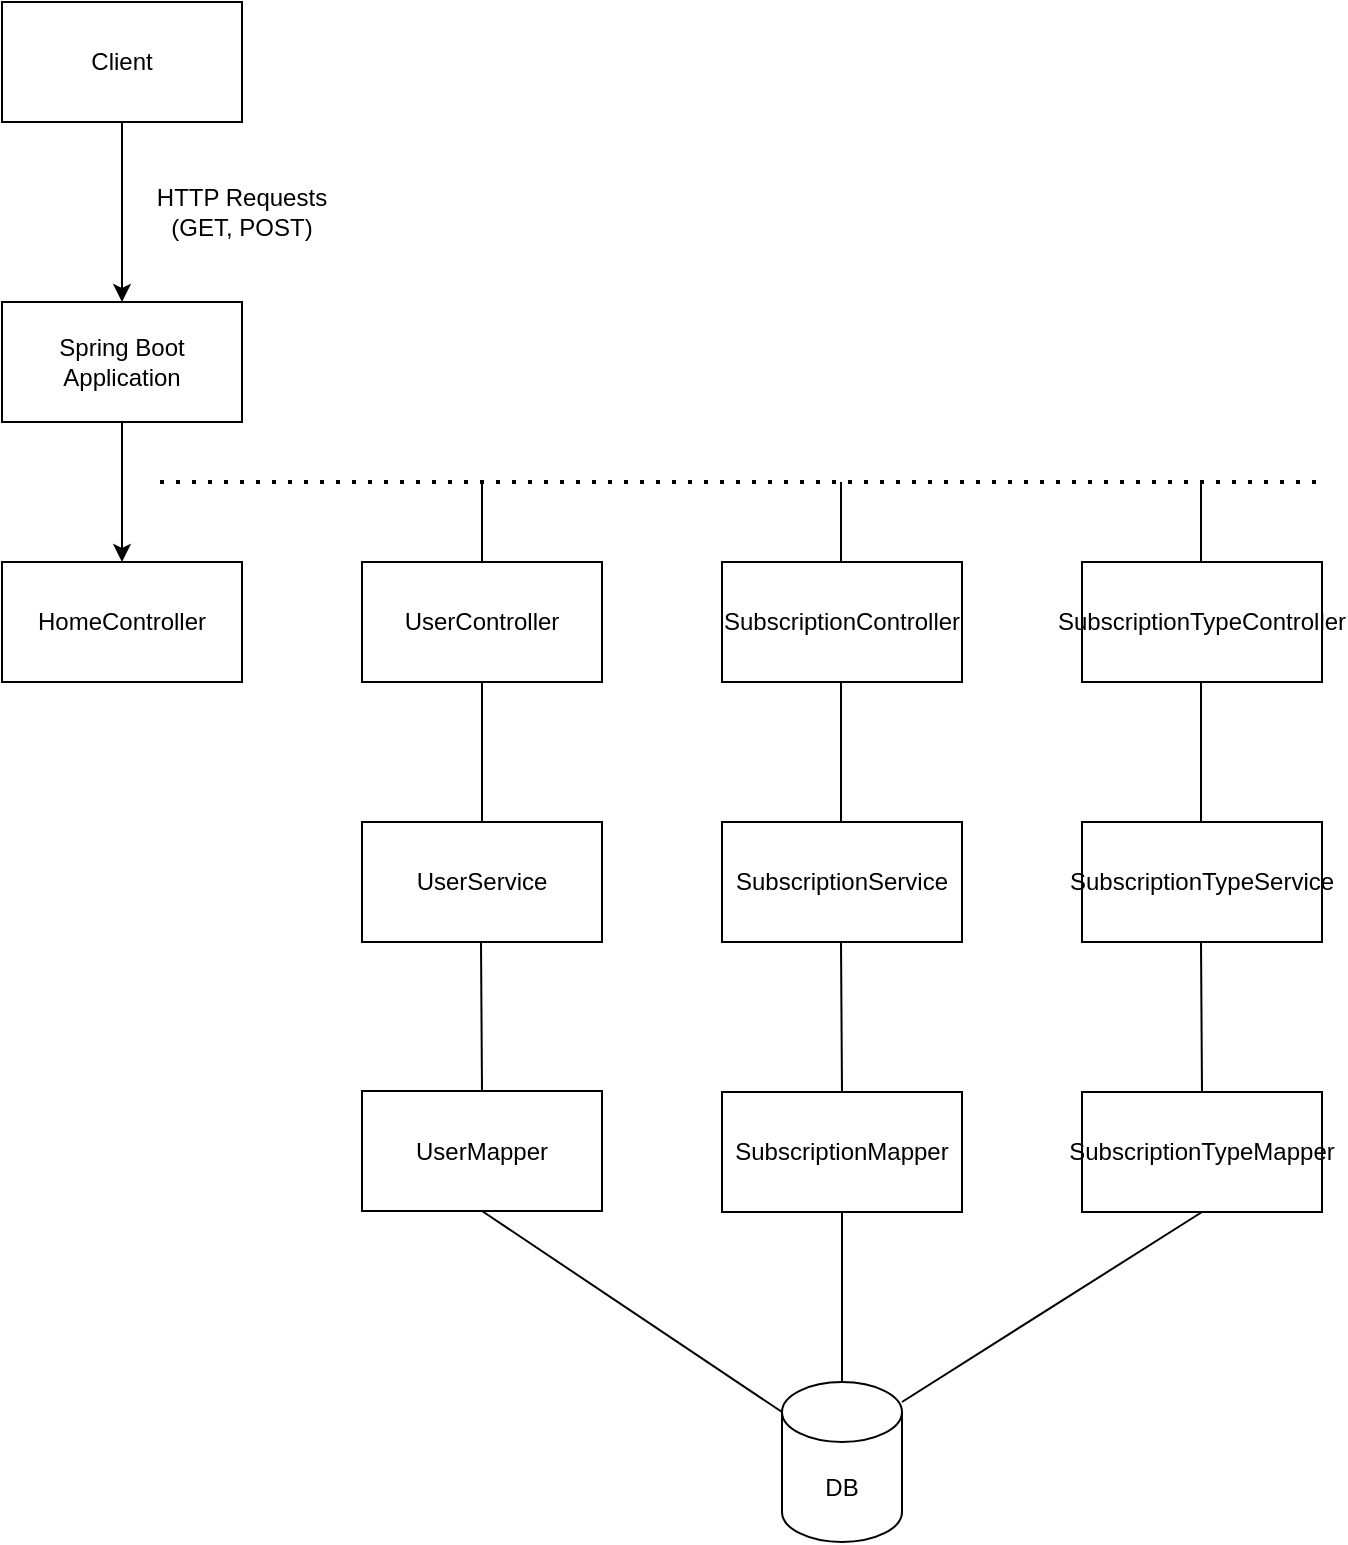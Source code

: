 <mxfile version="23.1.1" type="device">
  <diagram name="페이지-1" id="7_rwAZmwnSvFNCY5HTcD">
    <mxGraphModel dx="1853" dy="651" grid="1" gridSize="10" guides="1" tooltips="1" connect="1" arrows="1" fold="1" page="1" pageScale="1" pageWidth="827" pageHeight="1169" math="0" shadow="0">
      <root>
        <mxCell id="0" />
        <mxCell id="1" parent="0" />
        <mxCell id="KLxZkpvuoMTJ0OZ-wteT-3" style="edgeStyle=orthogonalEdgeStyle;rounded=0;orthogonalLoop=1;jettySize=auto;html=1;entryX=0.5;entryY=0;entryDx=0;entryDy=0;" edge="1" parent="1" source="KLxZkpvuoMTJ0OZ-wteT-1" target="KLxZkpvuoMTJ0OZ-wteT-2">
          <mxGeometry relative="1" as="geometry" />
        </mxCell>
        <mxCell id="KLxZkpvuoMTJ0OZ-wteT-1" value="Client" style="rounded=0;whiteSpace=wrap;html=1;" vertex="1" parent="1">
          <mxGeometry x="-40" y="40" width="120" height="60" as="geometry" />
        </mxCell>
        <mxCell id="KLxZkpvuoMTJ0OZ-wteT-6" style="edgeStyle=orthogonalEdgeStyle;rounded=0;orthogonalLoop=1;jettySize=auto;html=1;entryX=0.5;entryY=0;entryDx=0;entryDy=0;" edge="1" parent="1" source="KLxZkpvuoMTJ0OZ-wteT-2" target="KLxZkpvuoMTJ0OZ-wteT-5">
          <mxGeometry relative="1" as="geometry" />
        </mxCell>
        <mxCell id="KLxZkpvuoMTJ0OZ-wteT-2" value="Spring Boot Application&lt;br&gt;" style="rounded=0;whiteSpace=wrap;html=1;" vertex="1" parent="1">
          <mxGeometry x="-40" y="190" width="120" height="60" as="geometry" />
        </mxCell>
        <mxCell id="KLxZkpvuoMTJ0OZ-wteT-4" value="HTTP Requests (GET, POST)" style="text;html=1;strokeColor=none;fillColor=none;align=center;verticalAlign=middle;whiteSpace=wrap;rounded=0;" vertex="1" parent="1">
          <mxGeometry x="30" y="130" width="100" height="30" as="geometry" />
        </mxCell>
        <mxCell id="KLxZkpvuoMTJ0OZ-wteT-5" value="HomeController" style="rounded=0;whiteSpace=wrap;html=1;" vertex="1" parent="1">
          <mxGeometry x="-40" y="320" width="120" height="60" as="geometry" />
        </mxCell>
        <mxCell id="KLxZkpvuoMTJ0OZ-wteT-13" value="" style="endArrow=none;dashed=1;html=1;dashPattern=1 3;strokeWidth=2;rounded=0;" edge="1" parent="1">
          <mxGeometry width="50" height="50" relative="1" as="geometry">
            <mxPoint x="39" y="280" as="sourcePoint" />
            <mxPoint x="620" y="280" as="targetPoint" />
          </mxGeometry>
        </mxCell>
        <mxCell id="KLxZkpvuoMTJ0OZ-wteT-14" value="UserController&lt;br&gt;" style="rounded=0;whiteSpace=wrap;html=1;" vertex="1" parent="1">
          <mxGeometry x="140" y="320" width="120" height="60" as="geometry" />
        </mxCell>
        <mxCell id="KLxZkpvuoMTJ0OZ-wteT-16" value="SubscriptionController" style="rounded=0;whiteSpace=wrap;html=1;" vertex="1" parent="1">
          <mxGeometry x="320" y="320" width="120" height="60" as="geometry" />
        </mxCell>
        <mxCell id="KLxZkpvuoMTJ0OZ-wteT-17" value="SubscriptionTypeController&lt;br&gt;" style="rounded=0;whiteSpace=wrap;html=1;" vertex="1" parent="1">
          <mxGeometry x="500" y="320" width="120" height="60" as="geometry" />
        </mxCell>
        <mxCell id="KLxZkpvuoMTJ0OZ-wteT-18" value="" style="endArrow=none;html=1;rounded=0;" edge="1" parent="1">
          <mxGeometry width="50" height="50" relative="1" as="geometry">
            <mxPoint x="200" y="320" as="sourcePoint" />
            <mxPoint x="200" y="280" as="targetPoint" />
          </mxGeometry>
        </mxCell>
        <mxCell id="KLxZkpvuoMTJ0OZ-wteT-19" value="" style="endArrow=none;html=1;rounded=0;" edge="1" parent="1">
          <mxGeometry width="50" height="50" relative="1" as="geometry">
            <mxPoint x="379.5" y="320" as="sourcePoint" />
            <mxPoint x="379.5" y="280" as="targetPoint" />
          </mxGeometry>
        </mxCell>
        <mxCell id="KLxZkpvuoMTJ0OZ-wteT-20" value="" style="endArrow=none;html=1;rounded=0;" edge="1" parent="1">
          <mxGeometry width="50" height="50" relative="1" as="geometry">
            <mxPoint x="559.5" y="320" as="sourcePoint" />
            <mxPoint x="559.5" y="280" as="targetPoint" />
          </mxGeometry>
        </mxCell>
        <mxCell id="KLxZkpvuoMTJ0OZ-wteT-23" value="UserService" style="rounded=0;whiteSpace=wrap;html=1;" vertex="1" parent="1">
          <mxGeometry x="140" y="450" width="120" height="60" as="geometry" />
        </mxCell>
        <mxCell id="KLxZkpvuoMTJ0OZ-wteT-24" value="SubscriptionTypeService" style="rounded=0;whiteSpace=wrap;html=1;" vertex="1" parent="1">
          <mxGeometry x="500" y="450" width="120" height="60" as="geometry" />
        </mxCell>
        <mxCell id="KLxZkpvuoMTJ0OZ-wteT-25" value="SubscriptionService&lt;br&gt;" style="rounded=0;whiteSpace=wrap;html=1;" vertex="1" parent="1">
          <mxGeometry x="320" y="450" width="120" height="60" as="geometry" />
        </mxCell>
        <mxCell id="KLxZkpvuoMTJ0OZ-wteT-26" value="" style="endArrow=none;html=1;rounded=0;exitX=0.5;exitY=0;exitDx=0;exitDy=0;entryX=0.5;entryY=1;entryDx=0;entryDy=0;" edge="1" parent="1" source="KLxZkpvuoMTJ0OZ-wteT-23" target="KLxZkpvuoMTJ0OZ-wteT-14">
          <mxGeometry width="50" height="50" relative="1" as="geometry">
            <mxPoint x="200" y="440" as="sourcePoint" />
            <mxPoint x="200" y="390" as="targetPoint" />
          </mxGeometry>
        </mxCell>
        <mxCell id="KLxZkpvuoMTJ0OZ-wteT-27" value="" style="endArrow=none;html=1;rounded=0;exitX=0.5;exitY=0;exitDx=0;exitDy=0;entryX=0.5;entryY=1;entryDx=0;entryDy=0;" edge="1" parent="1">
          <mxGeometry width="50" height="50" relative="1" as="geometry">
            <mxPoint x="379.5" y="450" as="sourcePoint" />
            <mxPoint x="379.5" y="380" as="targetPoint" />
          </mxGeometry>
        </mxCell>
        <mxCell id="KLxZkpvuoMTJ0OZ-wteT-28" value="" style="endArrow=none;html=1;rounded=0;exitX=0.5;exitY=0;exitDx=0;exitDy=0;entryX=0.5;entryY=1;entryDx=0;entryDy=0;" edge="1" parent="1">
          <mxGeometry width="50" height="50" relative="1" as="geometry">
            <mxPoint x="559.5" y="450" as="sourcePoint" />
            <mxPoint x="559.5" y="380" as="targetPoint" />
          </mxGeometry>
        </mxCell>
        <mxCell id="KLxZkpvuoMTJ0OZ-wteT-29" value="UserMapper" style="rounded=0;whiteSpace=wrap;html=1;" vertex="1" parent="1">
          <mxGeometry x="140" y="584.5" width="120" height="60" as="geometry" />
        </mxCell>
        <mxCell id="KLxZkpvuoMTJ0OZ-wteT-30" value="SubscriptionMapper" style="rounded=0;whiteSpace=wrap;html=1;" vertex="1" parent="1">
          <mxGeometry x="320" y="585" width="120" height="60" as="geometry" />
        </mxCell>
        <mxCell id="KLxZkpvuoMTJ0OZ-wteT-31" value="SubscriptionTypeMapper" style="rounded=0;whiteSpace=wrap;html=1;" vertex="1" parent="1">
          <mxGeometry x="500" y="585" width="120" height="60" as="geometry" />
        </mxCell>
        <mxCell id="KLxZkpvuoMTJ0OZ-wteT-32" value="" style="endArrow=none;html=1;rounded=0;exitX=0.5;exitY=0;exitDx=0;exitDy=0;entryX=0.5;entryY=1;entryDx=0;entryDy=0;" edge="1" parent="1" source="KLxZkpvuoMTJ0OZ-wteT-29">
          <mxGeometry width="50" height="50" relative="1" as="geometry">
            <mxPoint x="199.5" y="580" as="sourcePoint" />
            <mxPoint x="199.5" y="510" as="targetPoint" />
          </mxGeometry>
        </mxCell>
        <mxCell id="KLxZkpvuoMTJ0OZ-wteT-33" value="" style="endArrow=none;html=1;rounded=0;exitX=0.5;exitY=0;exitDx=0;exitDy=0;entryX=0.5;entryY=1;entryDx=0;entryDy=0;" edge="1" parent="1">
          <mxGeometry width="50" height="50" relative="1" as="geometry">
            <mxPoint x="380" y="585" as="sourcePoint" />
            <mxPoint x="379.5" y="510" as="targetPoint" />
          </mxGeometry>
        </mxCell>
        <mxCell id="KLxZkpvuoMTJ0OZ-wteT-34" value="" style="endArrow=none;html=1;rounded=0;exitX=0.5;exitY=0;exitDx=0;exitDy=0;entryX=0.5;entryY=1;entryDx=0;entryDy=0;" edge="1" parent="1">
          <mxGeometry width="50" height="50" relative="1" as="geometry">
            <mxPoint x="560" y="585" as="sourcePoint" />
            <mxPoint x="559.5" y="510" as="targetPoint" />
          </mxGeometry>
        </mxCell>
        <mxCell id="KLxZkpvuoMTJ0OZ-wteT-35" value="DB" style="shape=cylinder3;whiteSpace=wrap;html=1;boundedLbl=1;backgroundOutline=1;size=15;" vertex="1" parent="1">
          <mxGeometry x="350" y="730" width="60" height="80" as="geometry" />
        </mxCell>
        <mxCell id="KLxZkpvuoMTJ0OZ-wteT-36" value="" style="endArrow=none;html=1;rounded=0;entryX=0.5;entryY=1;entryDx=0;entryDy=0;exitX=0.5;exitY=0;exitDx=0;exitDy=0;exitPerimeter=0;" edge="1" parent="1" source="KLxZkpvuoMTJ0OZ-wteT-35" target="KLxZkpvuoMTJ0OZ-wteT-30">
          <mxGeometry width="50" height="50" relative="1" as="geometry">
            <mxPoint x="355" y="730" as="sourcePoint" />
            <mxPoint x="405" y="680" as="targetPoint" />
          </mxGeometry>
        </mxCell>
        <mxCell id="KLxZkpvuoMTJ0OZ-wteT-37" value="" style="endArrow=none;html=1;rounded=0;entryX=0.5;entryY=1;entryDx=0;entryDy=0;exitX=0;exitY=0;exitDx=0;exitDy=15;exitPerimeter=0;" edge="1" parent="1" source="KLxZkpvuoMTJ0OZ-wteT-35" target="KLxZkpvuoMTJ0OZ-wteT-29">
          <mxGeometry width="50" height="50" relative="1" as="geometry">
            <mxPoint x="258" y="750" as="sourcePoint" />
            <mxPoint x="308" y="700" as="targetPoint" />
          </mxGeometry>
        </mxCell>
        <mxCell id="KLxZkpvuoMTJ0OZ-wteT-39" value="" style="endArrow=none;html=1;rounded=0;entryX=0.5;entryY=1;entryDx=0;entryDy=0;exitX=0.5;exitY=1;exitDx=0;exitDy=0;" edge="1" parent="1" source="KLxZkpvuoMTJ0OZ-wteT-31">
          <mxGeometry width="50" height="50" relative="1" as="geometry">
            <mxPoint x="560" y="840" as="sourcePoint" />
            <mxPoint x="410" y="740" as="targetPoint" />
          </mxGeometry>
        </mxCell>
      </root>
    </mxGraphModel>
  </diagram>
</mxfile>
